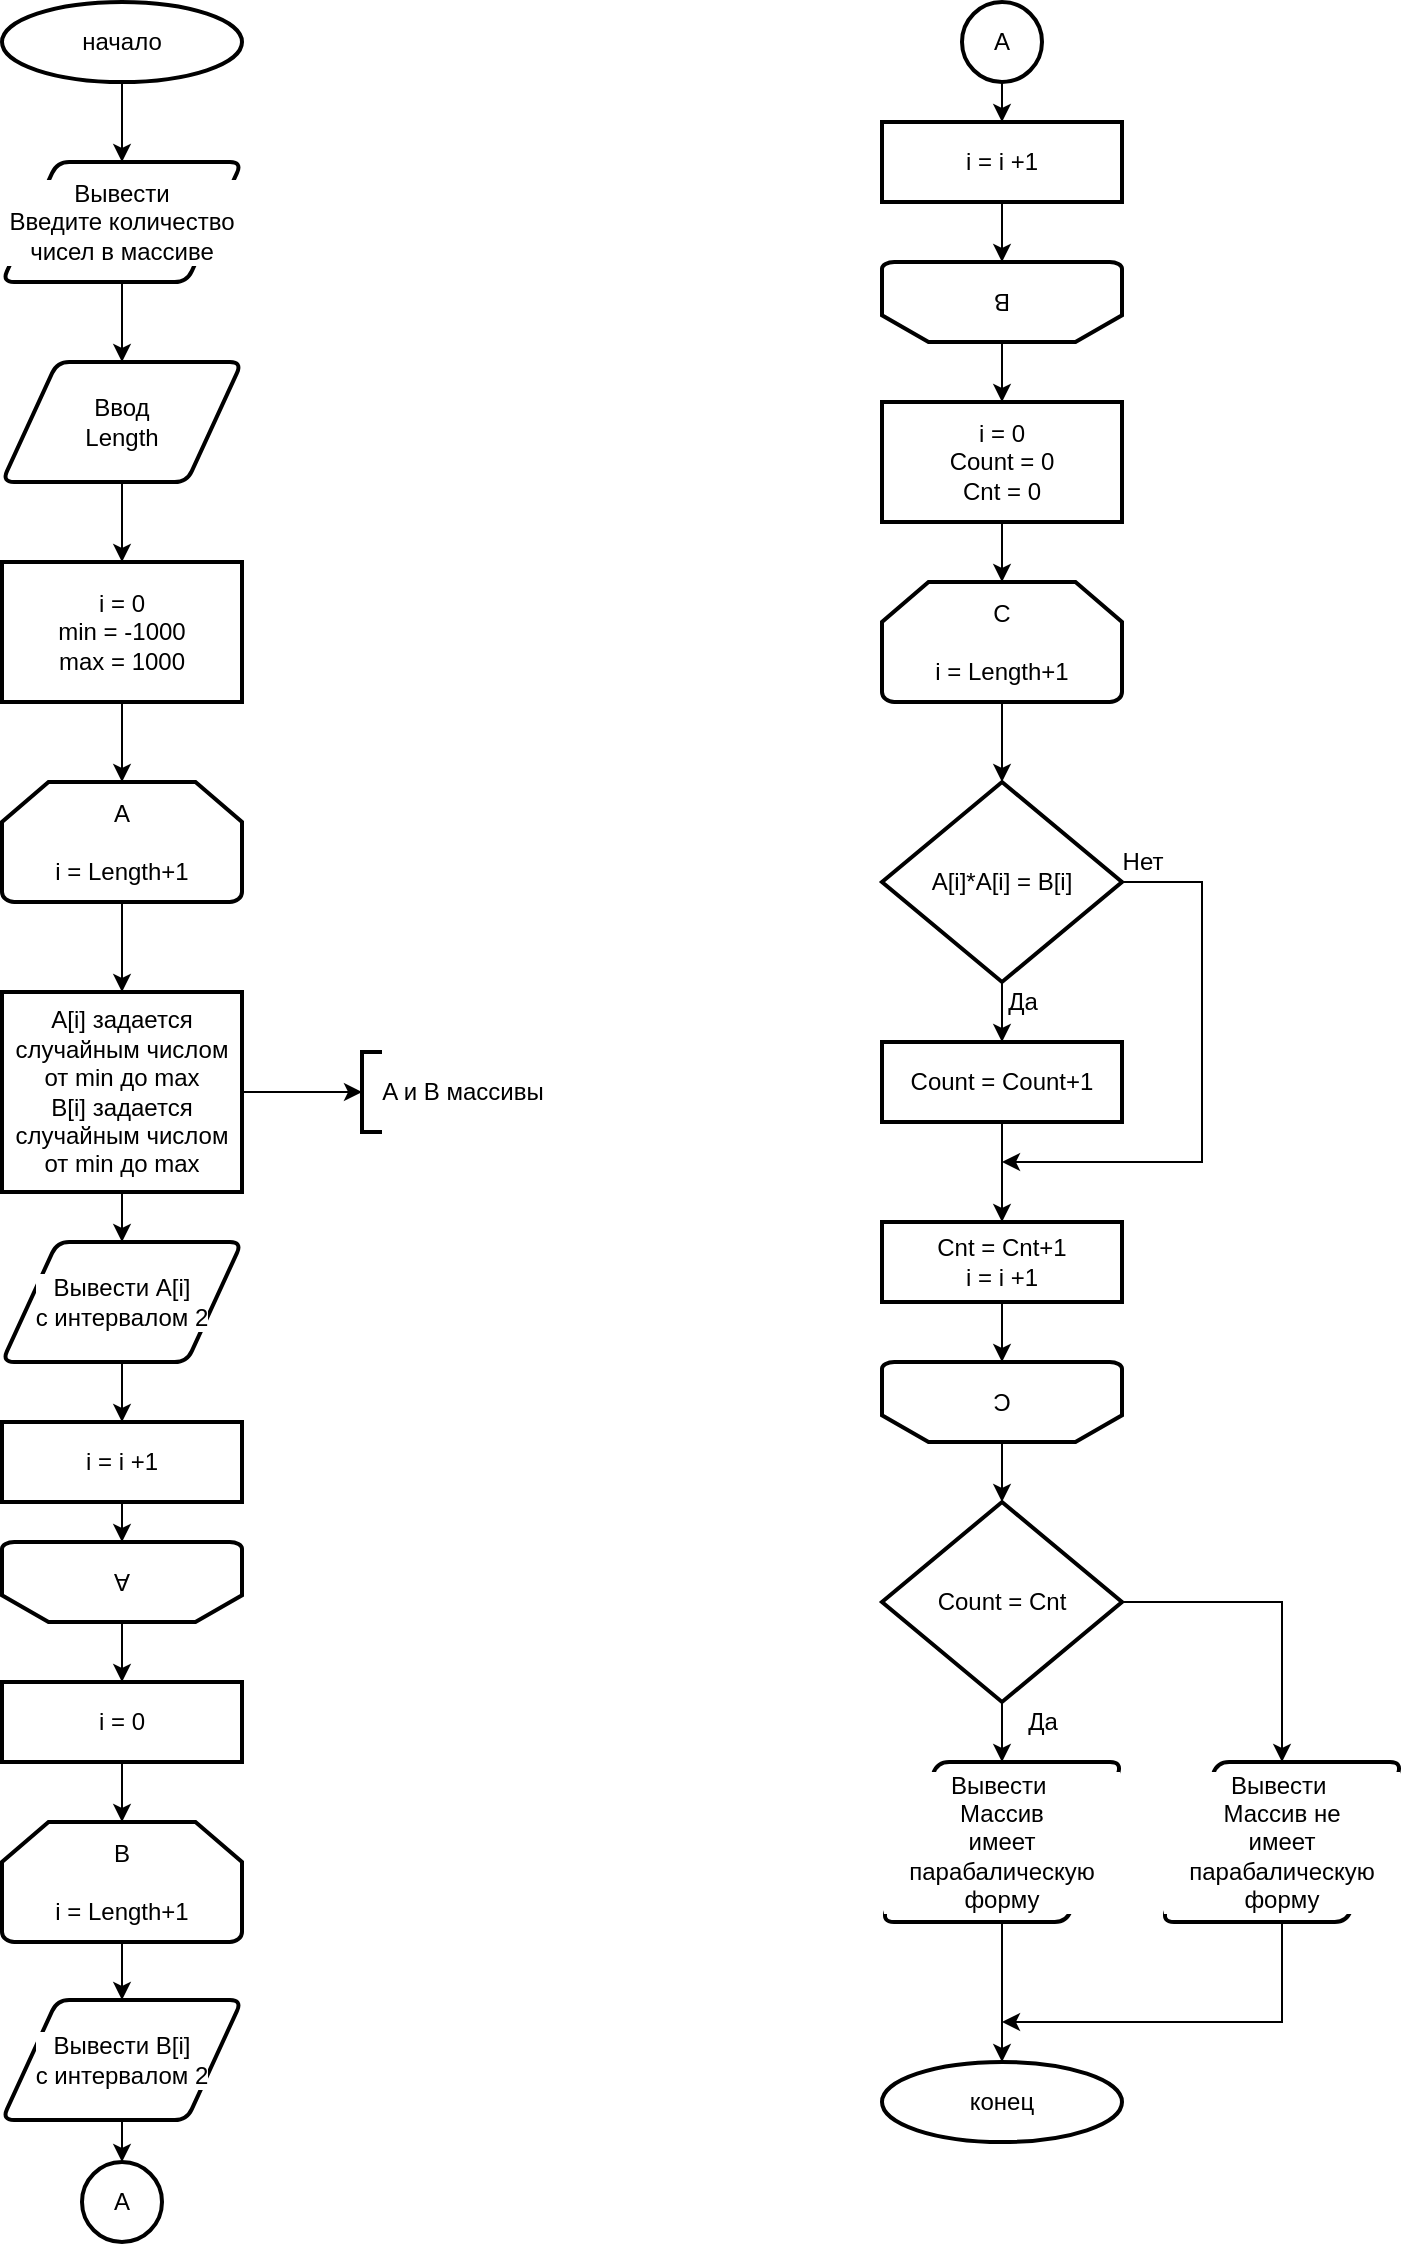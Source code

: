<mxfile version="20.5.1" type="google"><diagram id="8bPhKCo02BB1AckwxrTo" name="Страница 1"><mxGraphModel grid="1" page="1" gridSize="10" guides="1" tooltips="1" connect="1" arrows="1" fold="1" pageScale="1" pageWidth="827" pageHeight="1169" math="0" shadow="0"><root><mxCell id="0"/><mxCell id="1" parent="0"/><mxCell id="pv0HhdHfSCLMUfSv1xZ5-4" style="edgeStyle=orthogonalEdgeStyle;rounded=0;orthogonalLoop=1;jettySize=auto;html=1;fontColor=#000000;" edge="1" parent="1" source="pv0HhdHfSCLMUfSv1xZ5-1" target="pv0HhdHfSCLMUfSv1xZ5-3"><mxGeometry relative="1" as="geometry"/></mxCell><mxCell id="pv0HhdHfSCLMUfSv1xZ5-1" value="начало" style="strokeWidth=2;html=1;shape=mxgraph.flowchart.start_1;whiteSpace=wrap;" vertex="1" parent="1"><mxGeometry x="40" y="40" width="120" height="40" as="geometry"/></mxCell><mxCell id="pv0HhdHfSCLMUfSv1xZ5-6" style="edgeStyle=orthogonalEdgeStyle;rounded=0;orthogonalLoop=1;jettySize=auto;html=1;fontColor=#000000;" edge="1" parent="1" source="pv0HhdHfSCLMUfSv1xZ5-3" target="pv0HhdHfSCLMUfSv1xZ5-5"><mxGeometry relative="1" as="geometry"/></mxCell><mxCell id="pv0HhdHfSCLMUfSv1xZ5-3" value="Вывести&lt;br&gt;Введите количество чисел в массиве" style="shape=parallelogram;html=1;strokeWidth=2;perimeter=parallelogramPerimeter;whiteSpace=wrap;rounded=1;arcSize=12;size=0.23;labelBackgroundColor=#FFFFFF;fontColor=#000000;labelBorderColor=none;" vertex="1" parent="1"><mxGeometry x="40" y="120" width="120" height="60" as="geometry"/></mxCell><mxCell id="pv0HhdHfSCLMUfSv1xZ5-8" style="edgeStyle=orthogonalEdgeStyle;rounded=0;orthogonalLoop=1;jettySize=auto;html=1;fontColor=#000000;" edge="1" parent="1" source="pv0HhdHfSCLMUfSv1xZ5-5" target="pv0HhdHfSCLMUfSv1xZ5-7"><mxGeometry relative="1" as="geometry"/></mxCell><mxCell id="pv0HhdHfSCLMUfSv1xZ5-5" value="Ввод&lt;br&gt;Length" style="shape=parallelogram;html=1;strokeWidth=2;perimeter=parallelogramPerimeter;whiteSpace=wrap;rounded=1;arcSize=12;size=0.23;labelBackgroundColor=#FFFFFF;labelBorderColor=none;fontColor=#000000;" vertex="1" parent="1"><mxGeometry x="40" y="220" width="120" height="60" as="geometry"/></mxCell><mxCell id="pv0HhdHfSCLMUfSv1xZ5-10" style="edgeStyle=orthogonalEdgeStyle;rounded=0;orthogonalLoop=1;jettySize=auto;html=1;fontColor=#000000;" edge="1" parent="1" source="pv0HhdHfSCLMUfSv1xZ5-7" target="pv0HhdHfSCLMUfSv1xZ5-9"><mxGeometry relative="1" as="geometry"/></mxCell><mxCell id="pv0HhdHfSCLMUfSv1xZ5-7" value="i = 0&lt;br&gt;min = -1000&lt;br&gt;max = 1000" style="rounded=1;whiteSpace=wrap;html=1;absoluteArcSize=1;arcSize=0;strokeWidth=2;labelBackgroundColor=#FFFFFF;labelBorderColor=none;fontColor=#000000;" vertex="1" parent="1"><mxGeometry x="40" y="320" width="120" height="70" as="geometry"/></mxCell><mxCell id="pv0HhdHfSCLMUfSv1xZ5-12" style="edgeStyle=orthogonalEdgeStyle;rounded=0;orthogonalLoop=1;jettySize=auto;html=1;fontColor=#000000;" edge="1" parent="1" source="pv0HhdHfSCLMUfSv1xZ5-9" target="pv0HhdHfSCLMUfSv1xZ5-11"><mxGeometry relative="1" as="geometry"/></mxCell><mxCell id="pv0HhdHfSCLMUfSv1xZ5-9" value="A&lt;br&gt;&lt;br&gt;i = Length+1" style="strokeWidth=2;html=1;shape=mxgraph.flowchart.loop_limit;whiteSpace=wrap;labelBackgroundColor=#FFFFFF;labelBorderColor=none;fontColor=#000000;" vertex="1" parent="1"><mxGeometry x="40" y="430" width="120" height="60" as="geometry"/></mxCell><mxCell id="pv0HhdHfSCLMUfSv1xZ5-14" style="edgeStyle=orthogonalEdgeStyle;rounded=0;orthogonalLoop=1;jettySize=auto;html=1;entryX=0;entryY=0.5;entryDx=0;entryDy=0;entryPerimeter=0;fontColor=#000000;" edge="1" parent="1" source="pv0HhdHfSCLMUfSv1xZ5-11" target="pv0HhdHfSCLMUfSv1xZ5-13"><mxGeometry relative="1" as="geometry"/></mxCell><mxCell id="pv0HhdHfSCLMUfSv1xZ5-17" style="edgeStyle=orthogonalEdgeStyle;rounded=0;orthogonalLoop=1;jettySize=auto;html=1;entryX=0.5;entryY=0;entryDx=0;entryDy=0;fontColor=#000000;" edge="1" parent="1" source="pv0HhdHfSCLMUfSv1xZ5-11" target="pv0HhdHfSCLMUfSv1xZ5-16"><mxGeometry relative="1" as="geometry"/></mxCell><mxCell id="pv0HhdHfSCLMUfSv1xZ5-11" value="A[i] задается случайным числом от min до max&lt;br&gt;B[i] задается случайным числом от min до max" style="rounded=1;whiteSpace=wrap;html=1;absoluteArcSize=1;arcSize=0;strokeWidth=2;labelBackgroundColor=#FFFFFF;labelBorderColor=none;fontColor=#000000;" vertex="1" parent="1"><mxGeometry x="40" y="535" width="120" height="100" as="geometry"/></mxCell><mxCell id="pv0HhdHfSCLMUfSv1xZ5-13" value="" style="strokeWidth=2;html=1;shape=mxgraph.flowchart.annotation_1;align=left;pointerEvents=1;labelBackgroundColor=#FFFFFF;labelBorderColor=none;fontColor=#000000;" vertex="1" parent="1"><mxGeometry x="220" y="565" width="10" height="40" as="geometry"/></mxCell><mxCell id="pv0HhdHfSCLMUfSv1xZ5-15" value="A и B массивы" style="text;html=1;align=center;verticalAlign=middle;resizable=0;points=[];autosize=1;strokeColor=none;fillColor=none;fontColor=#000000;" vertex="1" parent="1"><mxGeometry x="220" y="570" width="100" height="30" as="geometry"/></mxCell><mxCell id="pv0HhdHfSCLMUfSv1xZ5-25" style="edgeStyle=orthogonalEdgeStyle;rounded=0;orthogonalLoop=1;jettySize=auto;html=1;fontColor=#000000;" edge="1" parent="1" source="pv0HhdHfSCLMUfSv1xZ5-16" target="pv0HhdHfSCLMUfSv1xZ5-24"><mxGeometry relative="1" as="geometry"/></mxCell><mxCell id="pv0HhdHfSCLMUfSv1xZ5-16" value="Вывести A[i] &lt;br&gt;с интервалом 2" style="shape=parallelogram;html=1;strokeWidth=2;perimeter=parallelogramPerimeter;whiteSpace=wrap;rounded=1;arcSize=12;size=0.23;labelBackgroundColor=#FFFFFF;labelBorderColor=none;fontColor=#000000;" vertex="1" parent="1"><mxGeometry x="40" y="660" width="120" height="60" as="geometry"/></mxCell><mxCell id="pv0HhdHfSCLMUfSv1xZ5-21" style="edgeStyle=orthogonalEdgeStyle;rounded=0;orthogonalLoop=1;jettySize=auto;html=1;fontColor=#000000;" edge="1" parent="1" source="pv0HhdHfSCLMUfSv1xZ5-18" target="pv0HhdHfSCLMUfSv1xZ5-20"><mxGeometry relative="1" as="geometry"/></mxCell><mxCell id="pv0HhdHfSCLMUfSv1xZ5-18" value="A" style="strokeWidth=2;html=1;shape=mxgraph.flowchart.loop_limit;whiteSpace=wrap;labelBackgroundColor=#FFFFFF;labelBorderColor=none;fontColor=#000000;rotation=-180;" vertex="1" parent="1"><mxGeometry x="40" y="810" width="120" height="40" as="geometry"/></mxCell><mxCell id="pv0HhdHfSCLMUfSv1xZ5-23" style="edgeStyle=orthogonalEdgeStyle;rounded=0;orthogonalLoop=1;jettySize=auto;html=1;fontColor=#000000;" edge="1" parent="1" source="pv0HhdHfSCLMUfSv1xZ5-20" target="pv0HhdHfSCLMUfSv1xZ5-22"><mxGeometry relative="1" as="geometry"/></mxCell><mxCell id="pv0HhdHfSCLMUfSv1xZ5-20" value="i = 0" style="rounded=1;whiteSpace=wrap;html=1;absoluteArcSize=1;arcSize=0;strokeWidth=2;labelBackgroundColor=#FFFFFF;labelBorderColor=none;fontColor=#000000;" vertex="1" parent="1"><mxGeometry x="40" y="880" width="120" height="40" as="geometry"/></mxCell><mxCell id="pv0HhdHfSCLMUfSv1xZ5-30" style="edgeStyle=orthogonalEdgeStyle;rounded=0;orthogonalLoop=1;jettySize=auto;html=1;fontColor=#000000;" edge="1" parent="1" source="pv0HhdHfSCLMUfSv1xZ5-22" target="pv0HhdHfSCLMUfSv1xZ5-28"><mxGeometry relative="1" as="geometry"/></mxCell><mxCell id="pv0HhdHfSCLMUfSv1xZ5-22" value="B&lt;br&gt;&lt;br&gt;i = Length+1" style="strokeWidth=2;html=1;shape=mxgraph.flowchart.loop_limit;whiteSpace=wrap;labelBackgroundColor=#FFFFFF;labelBorderColor=none;fontColor=#000000;" vertex="1" parent="1"><mxGeometry x="40" y="950" width="120" height="60" as="geometry"/></mxCell><mxCell id="pv0HhdHfSCLMUfSv1xZ5-26" style="edgeStyle=orthogonalEdgeStyle;rounded=0;orthogonalLoop=1;jettySize=auto;html=1;fontColor=#000000;" edge="1" parent="1" source="pv0HhdHfSCLMUfSv1xZ5-24" target="pv0HhdHfSCLMUfSv1xZ5-18"><mxGeometry relative="1" as="geometry"/></mxCell><mxCell id="pv0HhdHfSCLMUfSv1xZ5-24" value="i = i +1" style="rounded=1;whiteSpace=wrap;html=1;absoluteArcSize=1;arcSize=0;strokeWidth=2;labelBackgroundColor=#FFFFFF;labelBorderColor=none;fontColor=#000000;" vertex="1" parent="1"><mxGeometry x="40" y="750" width="120" height="40" as="geometry"/></mxCell><mxCell id="pv0HhdHfSCLMUfSv1xZ5-32" style="edgeStyle=orthogonalEdgeStyle;rounded=0;orthogonalLoop=1;jettySize=auto;html=1;fontColor=#000000;" edge="1" parent="1" source="pv0HhdHfSCLMUfSv1xZ5-28" target="pv0HhdHfSCLMUfSv1xZ5-31"><mxGeometry relative="1" as="geometry"/></mxCell><mxCell id="pv0HhdHfSCLMUfSv1xZ5-28" value="Вывести B[i] &lt;br&gt;с интервалом 2" style="shape=parallelogram;html=1;strokeWidth=2;perimeter=parallelogramPerimeter;whiteSpace=wrap;rounded=1;arcSize=12;size=0.23;labelBackgroundColor=#FFFFFF;labelBorderColor=none;fontColor=#000000;" vertex="1" parent="1"><mxGeometry x="40" y="1039" width="120" height="60" as="geometry"/></mxCell><mxCell id="pv0HhdHfSCLMUfSv1xZ5-36" style="edgeStyle=orthogonalEdgeStyle;rounded=0;orthogonalLoop=1;jettySize=auto;html=1;fontColor=#000000;" edge="1" parent="1" source="pv0HhdHfSCLMUfSv1xZ5-29" target="pv0HhdHfSCLMUfSv1xZ5-35"><mxGeometry relative="1" as="geometry"/></mxCell><mxCell id="pv0HhdHfSCLMUfSv1xZ5-29" value="i = i +1" style="rounded=1;whiteSpace=wrap;html=1;absoluteArcSize=1;arcSize=0;strokeWidth=2;labelBackgroundColor=#FFFFFF;labelBorderColor=none;fontColor=#000000;" vertex="1" parent="1"><mxGeometry x="480" y="100" width="120" height="40" as="geometry"/></mxCell><mxCell id="pv0HhdHfSCLMUfSv1xZ5-31" value="A" style="strokeWidth=2;html=1;shape=mxgraph.flowchart.start_2;whiteSpace=wrap;labelBackgroundColor=#FFFFFF;labelBorderColor=none;fontColor=#000000;" vertex="1" parent="1"><mxGeometry x="80" y="1120" width="40" height="40" as="geometry"/></mxCell><mxCell id="pv0HhdHfSCLMUfSv1xZ5-34" style="edgeStyle=orthogonalEdgeStyle;rounded=0;orthogonalLoop=1;jettySize=auto;html=1;entryX=0.5;entryY=0;entryDx=0;entryDy=0;fontColor=#000000;" edge="1" parent="1" source="pv0HhdHfSCLMUfSv1xZ5-33" target="pv0HhdHfSCLMUfSv1xZ5-29"><mxGeometry relative="1" as="geometry"/></mxCell><mxCell id="pv0HhdHfSCLMUfSv1xZ5-33" value="A" style="strokeWidth=2;html=1;shape=mxgraph.flowchart.start_2;whiteSpace=wrap;labelBackgroundColor=#FFFFFF;labelBorderColor=none;fontColor=#000000;" vertex="1" parent="1"><mxGeometry x="520" y="40" width="40" height="40" as="geometry"/></mxCell><mxCell id="pv0HhdHfSCLMUfSv1xZ5-38" style="edgeStyle=orthogonalEdgeStyle;rounded=0;orthogonalLoop=1;jettySize=auto;html=1;fontColor=#000000;" edge="1" parent="1" source="pv0HhdHfSCLMUfSv1xZ5-35" target="pv0HhdHfSCLMUfSv1xZ5-37"><mxGeometry relative="1" as="geometry"/></mxCell><mxCell id="pv0HhdHfSCLMUfSv1xZ5-35" value="B" style="strokeWidth=2;html=1;shape=mxgraph.flowchart.loop_limit;whiteSpace=wrap;labelBackgroundColor=#FFFFFF;labelBorderColor=none;fontColor=#000000;rotation=-180;" vertex="1" parent="1"><mxGeometry x="480" y="170" width="120" height="40" as="geometry"/></mxCell><mxCell id="pv0HhdHfSCLMUfSv1xZ5-41" style="edgeStyle=orthogonalEdgeStyle;rounded=0;orthogonalLoop=1;jettySize=auto;html=1;fontColor=#000000;" edge="1" parent="1" source="pv0HhdHfSCLMUfSv1xZ5-37" target="pv0HhdHfSCLMUfSv1xZ5-40"><mxGeometry relative="1" as="geometry"/></mxCell><mxCell id="pv0HhdHfSCLMUfSv1xZ5-37" value="i = 0&lt;br&gt;Count = 0&lt;br&gt;Cnt = 0" style="rounded=1;whiteSpace=wrap;html=1;absoluteArcSize=1;arcSize=0;strokeWidth=2;labelBackgroundColor=#FFFFFF;labelBorderColor=none;fontColor=#000000;" vertex="1" parent="1"><mxGeometry x="480" y="240" width="120" height="60" as="geometry"/></mxCell><mxCell id="pv0HhdHfSCLMUfSv1xZ5-43" style="edgeStyle=orthogonalEdgeStyle;rounded=0;orthogonalLoop=1;jettySize=auto;html=1;fontColor=#000000;" edge="1" parent="1" source="pv0HhdHfSCLMUfSv1xZ5-40" target="pv0HhdHfSCLMUfSv1xZ5-42"><mxGeometry relative="1" as="geometry"/></mxCell><mxCell id="pv0HhdHfSCLMUfSv1xZ5-40" value="C&lt;br&gt;&lt;br&gt;i = Length+1" style="strokeWidth=2;html=1;shape=mxgraph.flowchart.loop_limit;whiteSpace=wrap;labelBackgroundColor=#FFFFFF;labelBorderColor=none;fontColor=#000000;" vertex="1" parent="1"><mxGeometry x="480" y="330" width="120" height="60" as="geometry"/></mxCell><mxCell id="pv0HhdHfSCLMUfSv1xZ5-45" style="edgeStyle=orthogonalEdgeStyle;rounded=0;orthogonalLoop=1;jettySize=auto;html=1;fontColor=#000000;" edge="1" parent="1" source="pv0HhdHfSCLMUfSv1xZ5-42" target="pv0HhdHfSCLMUfSv1xZ5-44"><mxGeometry relative="1" as="geometry"/></mxCell><mxCell id="pv0HhdHfSCLMUfSv1xZ5-49" style="edgeStyle=orthogonalEdgeStyle;rounded=0;orthogonalLoop=1;jettySize=auto;html=1;fontColor=#000000;" edge="1" parent="1" source="pv0HhdHfSCLMUfSv1xZ5-42"><mxGeometry relative="1" as="geometry"><mxPoint x="540" y="580" as="targetPoint"/></mxGeometry></mxCell><mxCell id="pv0HhdHfSCLMUfSv1xZ5-51" style="edgeStyle=orthogonalEdgeStyle;rounded=0;orthogonalLoop=1;jettySize=auto;html=1;fontColor=#000000;exitX=1;exitY=0.5;exitDx=0;exitDy=0;exitPerimeter=0;" edge="1" parent="1" source="pv0HhdHfSCLMUfSv1xZ5-42"><mxGeometry relative="1" as="geometry"><mxPoint x="540" y="620" as="targetPoint"/><Array as="points"><mxPoint x="640" y="480"/><mxPoint x="640" y="620"/></Array></mxGeometry></mxCell><mxCell id="pv0HhdHfSCLMUfSv1xZ5-42" value="A[i]*A[i] = B[i]" style="strokeWidth=2;html=1;shape=mxgraph.flowchart.decision;whiteSpace=wrap;labelBackgroundColor=#FFFFFF;labelBorderColor=none;fontColor=#000000;" vertex="1" parent="1"><mxGeometry x="480" y="430" width="120" height="100" as="geometry"/></mxCell><mxCell id="pv0HhdHfSCLMUfSv1xZ5-47" style="edgeStyle=orthogonalEdgeStyle;rounded=0;orthogonalLoop=1;jettySize=auto;html=1;fontColor=#000000;" edge="1" parent="1" source="pv0HhdHfSCLMUfSv1xZ5-44" target="pv0HhdHfSCLMUfSv1xZ5-46"><mxGeometry relative="1" as="geometry"/></mxCell><mxCell id="pv0HhdHfSCLMUfSv1xZ5-44" value="Count = Count+1" style="rounded=1;whiteSpace=wrap;html=1;absoluteArcSize=1;arcSize=0;strokeWidth=2;labelBackgroundColor=#FFFFFF;labelBorderColor=none;fontColor=#000000;" vertex="1" parent="1"><mxGeometry x="480" y="560" width="120" height="40" as="geometry"/></mxCell><mxCell id="pv0HhdHfSCLMUfSv1xZ5-56" style="edgeStyle=orthogonalEdgeStyle;rounded=0;orthogonalLoop=1;jettySize=auto;html=1;fontColor=#000000;" edge="1" parent="1" source="pv0HhdHfSCLMUfSv1xZ5-46"><mxGeometry relative="1" as="geometry"><mxPoint x="540" y="720" as="targetPoint"/></mxGeometry></mxCell><mxCell id="pv0HhdHfSCLMUfSv1xZ5-46" value="Cnt = Cnt+1&lt;br&gt;i = i +1" style="rounded=1;whiteSpace=wrap;html=1;absoluteArcSize=1;arcSize=0;strokeWidth=2;labelBackgroundColor=#FFFFFF;labelBorderColor=none;fontColor=#000000;" vertex="1" parent="1"><mxGeometry x="480" y="650" width="120" height="40" as="geometry"/></mxCell><mxCell id="pv0HhdHfSCLMUfSv1xZ5-52" value="Нет" style="text;html=1;align=center;verticalAlign=middle;resizable=0;points=[];autosize=1;strokeColor=none;fillColor=none;fontColor=#000000;" vertex="1" parent="1"><mxGeometry x="590" y="455" width="40" height="30" as="geometry"/></mxCell><mxCell id="pv0HhdHfSCLMUfSv1xZ5-53" value="Да" style="text;html=1;align=center;verticalAlign=middle;resizable=0;points=[];autosize=1;strokeColor=none;fillColor=none;fontColor=#000000;" vertex="1" parent="1"><mxGeometry x="530" y="525" width="40" height="30" as="geometry"/></mxCell><mxCell id="pv0HhdHfSCLMUfSv1xZ5-59" style="edgeStyle=orthogonalEdgeStyle;rounded=0;orthogonalLoop=1;jettySize=auto;html=1;entryX=0.5;entryY=0;entryDx=0;entryDy=0;entryPerimeter=0;fontColor=#000000;" edge="1" parent="1" source="pv0HhdHfSCLMUfSv1xZ5-54" target="pv0HhdHfSCLMUfSv1xZ5-58"><mxGeometry relative="1" as="geometry"/></mxCell><mxCell id="pv0HhdHfSCLMUfSv1xZ5-54" value="С" style="strokeWidth=2;html=1;shape=mxgraph.flowchart.loop_limit;whiteSpace=wrap;labelBackgroundColor=#FFFFFF;labelBorderColor=none;fontColor=#000000;rotation=-180;" vertex="1" parent="1"><mxGeometry x="480" y="720" width="120" height="40" as="geometry"/></mxCell><mxCell id="pv0HhdHfSCLMUfSv1xZ5-61" style="edgeStyle=orthogonalEdgeStyle;rounded=0;orthogonalLoop=1;jettySize=auto;html=1;fontColor=#000000;" edge="1" parent="1" source="pv0HhdHfSCLMUfSv1xZ5-58" target="pv0HhdHfSCLMUfSv1xZ5-60"><mxGeometry relative="1" as="geometry"/></mxCell><mxCell id="pv0HhdHfSCLMUfSv1xZ5-64" style="edgeStyle=orthogonalEdgeStyle;rounded=0;orthogonalLoop=1;jettySize=auto;html=1;fontColor=#000000;" edge="1" parent="1" source="pv0HhdHfSCLMUfSv1xZ5-58" target="pv0HhdHfSCLMUfSv1xZ5-63"><mxGeometry relative="1" as="geometry"/></mxCell><mxCell id="pv0HhdHfSCLMUfSv1xZ5-58" value="Count = Cnt" style="strokeWidth=2;html=1;shape=mxgraph.flowchart.decision;whiteSpace=wrap;labelBackgroundColor=#FFFFFF;labelBorderColor=none;fontColor=#000000;" vertex="1" parent="1"><mxGeometry x="480" y="790" width="120" height="100" as="geometry"/></mxCell><mxCell id="pv0HhdHfSCLMUfSv1xZ5-66" style="edgeStyle=orthogonalEdgeStyle;rounded=0;orthogonalLoop=1;jettySize=auto;html=1;fontColor=#000000;" edge="1" parent="1" source="pv0HhdHfSCLMUfSv1xZ5-60" target="pv0HhdHfSCLMUfSv1xZ5-65"><mxGeometry relative="1" as="geometry"/></mxCell><mxCell id="pv0HhdHfSCLMUfSv1xZ5-60" value="Вывести&amp;nbsp;&lt;br&gt;Массив &lt;br&gt;имеет парабалическую форму" style="shape=parallelogram;html=1;strokeWidth=2;perimeter=parallelogramPerimeter;whiteSpace=wrap;rounded=1;arcSize=12;size=0.23;labelBackgroundColor=#FFFFFF;labelBorderColor=none;fontColor=#000000;" vertex="1" parent="1"><mxGeometry x="480" y="920" width="120" height="80" as="geometry"/></mxCell><mxCell id="pv0HhdHfSCLMUfSv1xZ5-62" value="Да" style="text;html=1;align=center;verticalAlign=middle;resizable=0;points=[];autosize=1;strokeColor=none;fillColor=none;fontColor=#000000;" vertex="1" parent="1"><mxGeometry x="540" y="885" width="40" height="30" as="geometry"/></mxCell><mxCell id="pv0HhdHfSCLMUfSv1xZ5-68" style="edgeStyle=orthogonalEdgeStyle;rounded=0;orthogonalLoop=1;jettySize=auto;html=1;fontColor=#000000;" edge="1" parent="1" source="pv0HhdHfSCLMUfSv1xZ5-63"><mxGeometry relative="1" as="geometry"><mxPoint x="540" y="1050" as="targetPoint"/><Array as="points"><mxPoint x="680" y="1050"/></Array></mxGeometry></mxCell><mxCell id="pv0HhdHfSCLMUfSv1xZ5-63" value="Вывести&amp;nbsp;&lt;br&gt;Массив не&lt;br&gt;имеет парабалическую форму" style="shape=parallelogram;html=1;strokeWidth=2;perimeter=parallelogramPerimeter;whiteSpace=wrap;rounded=1;arcSize=12;size=0.23;labelBackgroundColor=#FFFFFF;labelBorderColor=none;fontColor=#000000;" vertex="1" parent="1"><mxGeometry x="620" y="920" width="120" height="80" as="geometry"/></mxCell><mxCell id="pv0HhdHfSCLMUfSv1xZ5-65" value="конец" style="strokeWidth=2;html=1;shape=mxgraph.flowchart.start_1;whiteSpace=wrap;" vertex="1" parent="1"><mxGeometry x="480" y="1070" width="120" height="40" as="geometry"/></mxCell></root></mxGraphModel></diagram></mxfile>